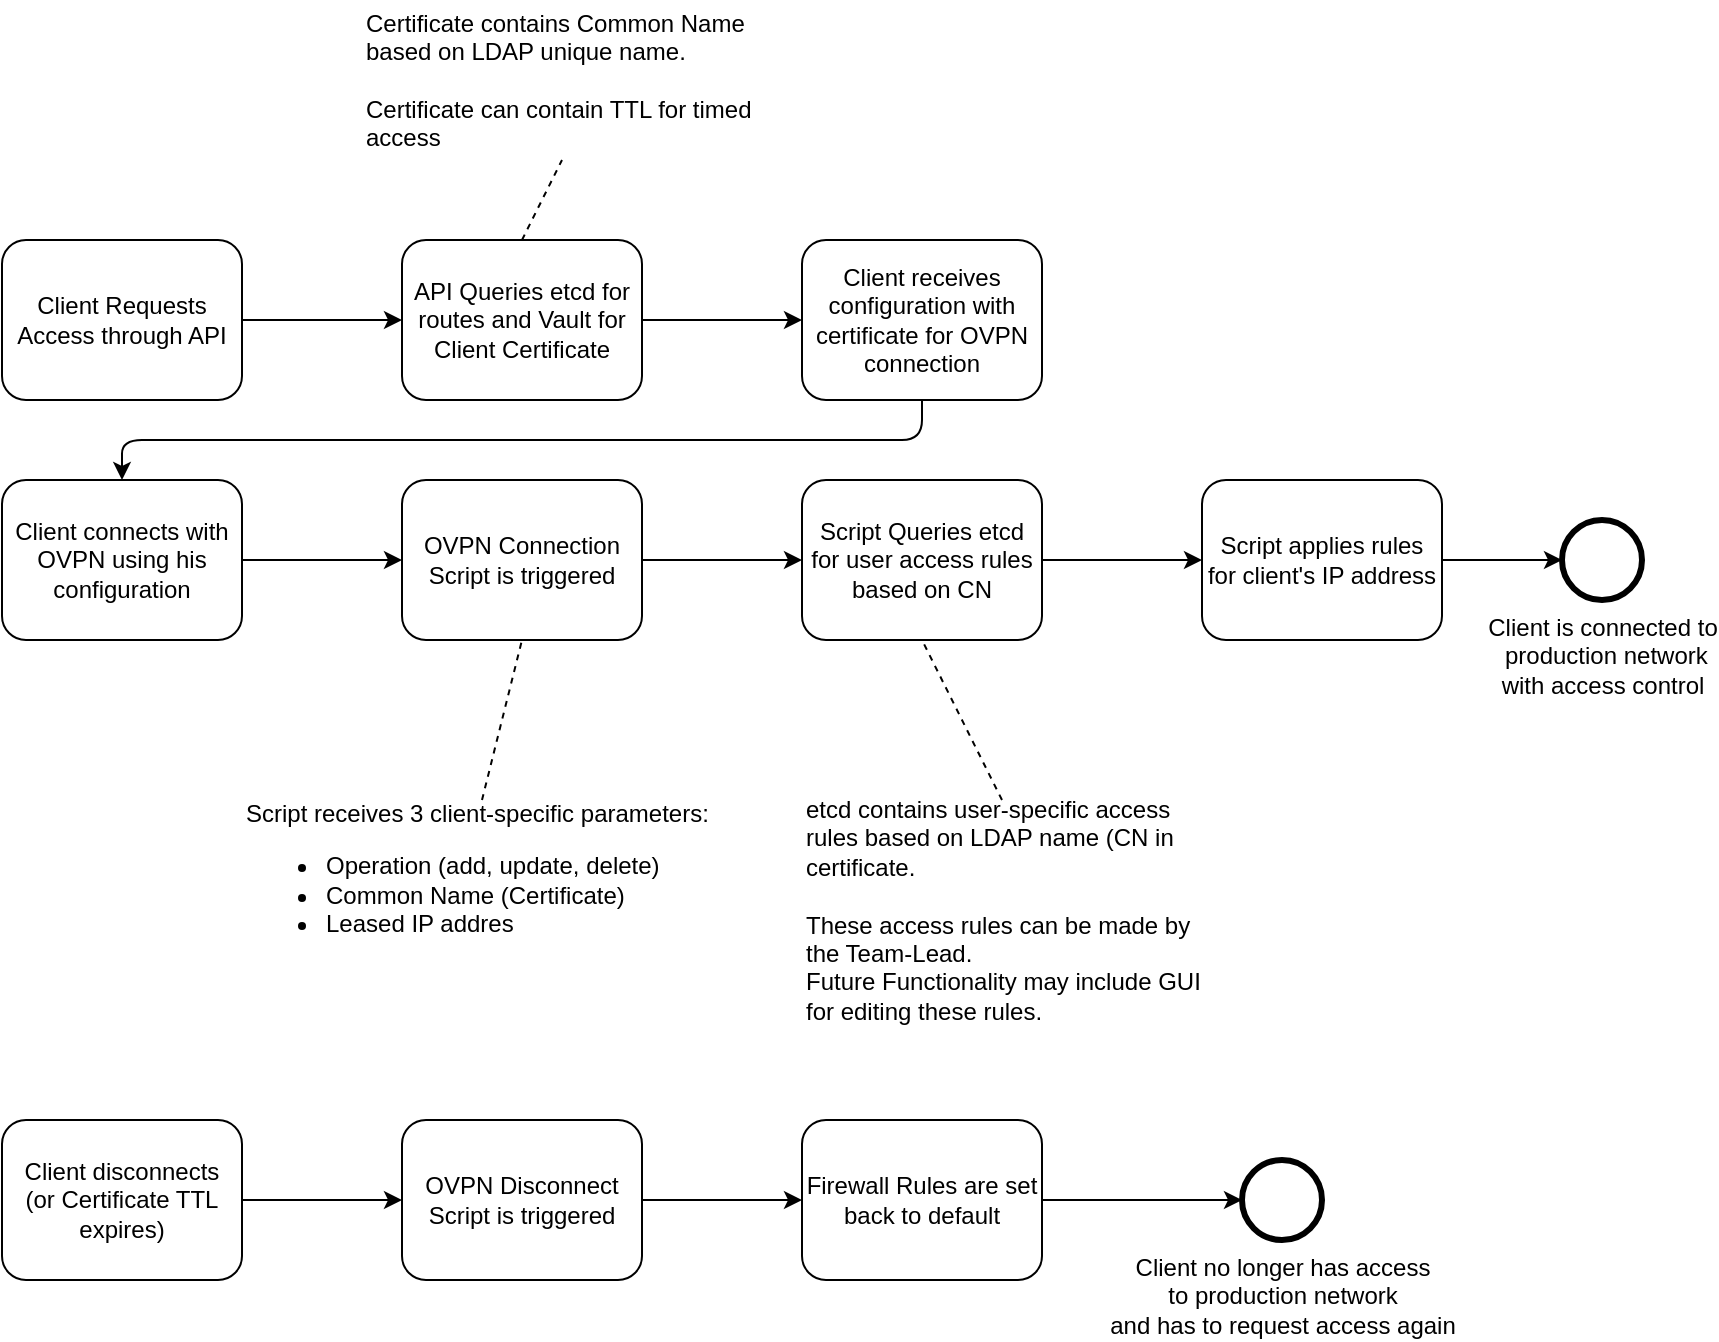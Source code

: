<mxfile version="10.9.2" type="github"><diagram id="prTZtIy7Ow2RfpjVLrEq" name="Overall"><mxGraphModel dx="1394" dy="797" grid="1" gridSize="10" guides="1" tooltips="1" connect="1" arrows="1" fold="1" page="1" pageScale="1" pageWidth="1100" pageHeight="850" math="0" shadow="0"><root><mxCell id="0"/><mxCell id="1" parent="0"/><mxCell id="HtCAxLqlu50KT-cvskXM-3" value="" style="edgeStyle=orthogonalEdgeStyle;rounded=0;orthogonalLoop=1;jettySize=auto;html=1;" parent="1" source="HtCAxLqlu50KT-cvskXM-1" target="HtCAxLqlu50KT-cvskXM-2" edge="1"><mxGeometry relative="1" as="geometry"/></mxCell><mxCell id="HtCAxLqlu50KT-cvskXM-1" value="Client Requests Access through API" style="shape=ext;rounded=1;html=1;whiteSpace=wrap;" parent="1" vertex="1"><mxGeometry x="120" y="120" width="120" height="80" as="geometry"/></mxCell><mxCell id="bXAgHNmWiX-E0vQ36qce-7" value="" style="edgeStyle=orthogonalEdgeStyle;rounded=0;orthogonalLoop=1;jettySize=auto;html=1;" parent="1" source="HtCAxLqlu50KT-cvskXM-2" target="bXAgHNmWiX-E0vQ36qce-6" edge="1"><mxGeometry relative="1" as="geometry"/></mxCell><mxCell id="HtCAxLqlu50KT-cvskXM-2" value="API Queries etcd for routes and Vault for Client Certificate" style="shape=ext;rounded=1;html=1;whiteSpace=wrap;" parent="1" vertex="1"><mxGeometry x="320" y="120" width="120" height="80" as="geometry"/></mxCell><mxCell id="bXAgHNmWiX-E0vQ36qce-6" value="Client receives configuration with certificate for OVPN connection" style="shape=ext;rounded=1;html=1;whiteSpace=wrap;" parent="1" vertex="1"><mxGeometry x="520" y="120" width="120" height="80" as="geometry"/></mxCell><mxCell id="HtCAxLqlu50KT-cvskXM-6" value="" style="edgeStyle=orthogonalEdgeStyle;rounded=0;orthogonalLoop=1;jettySize=auto;html=1;" parent="1" source="HtCAxLqlu50KT-cvskXM-4" target="HtCAxLqlu50KT-cvskXM-5" edge="1"><mxGeometry relative="1" as="geometry"/></mxCell><mxCell id="HtCAxLqlu50KT-cvskXM-4" value="Client connects with OVPN using his configuration" style="shape=ext;rounded=1;html=1;whiteSpace=wrap;" parent="1" vertex="1"><mxGeometry x="120" y="240" width="120" height="80" as="geometry"/></mxCell><mxCell id="HtCAxLqlu50KT-cvskXM-8" value="" style="edgeStyle=orthogonalEdgeStyle;rounded=0;orthogonalLoop=1;jettySize=auto;html=1;" parent="1" source="HtCAxLqlu50KT-cvskXM-5" target="HtCAxLqlu50KT-cvskXM-7" edge="1"><mxGeometry relative="1" as="geometry"/></mxCell><mxCell id="HtCAxLqlu50KT-cvskXM-5" value="OVPN Connection Script is triggered&lt;br&gt;" style="shape=ext;rounded=1;html=1;whiteSpace=wrap;" parent="1" vertex="1"><mxGeometry x="320" y="240" width="120" height="80" as="geometry"/></mxCell><mxCell id="HtCAxLqlu50KT-cvskXM-10" value="" style="edgeStyle=orthogonalEdgeStyle;rounded=0;orthogonalLoop=1;jettySize=auto;html=1;" parent="1" source="HtCAxLqlu50KT-cvskXM-7" target="HtCAxLqlu50KT-cvskXM-9" edge="1"><mxGeometry relative="1" as="geometry"/></mxCell><mxCell id="HtCAxLqlu50KT-cvskXM-7" value="Script Queries etcd for user access rules based on CN" style="shape=ext;rounded=1;html=1;whiteSpace=wrap;" parent="1" vertex="1"><mxGeometry x="520" y="240" width="120" height="80" as="geometry"/></mxCell><mxCell id="bXAgHNmWiX-E0vQ36qce-10" value="" style="edgeStyle=orthogonalEdgeStyle;rounded=0;orthogonalLoop=1;jettySize=auto;html=1;" parent="1" source="HtCAxLqlu50KT-cvskXM-9" target="bXAgHNmWiX-E0vQ36qce-9" edge="1"><mxGeometry relative="1" as="geometry"/></mxCell><mxCell id="HtCAxLqlu50KT-cvskXM-9" value="Script applies rules for client's IP address" style="shape=ext;rounded=1;html=1;whiteSpace=wrap;" parent="1" vertex="1"><mxGeometry x="720" y="240" width="120" height="80" as="geometry"/></mxCell><mxCell id="HtCAxLqlu50KT-cvskXM-12" value="Script receives 3 client-specific parameters:&lt;br&gt;&lt;ul&gt;&lt;li&gt;Operation (add, update, delete)&lt;/li&gt;&lt;li&gt;Common Name (Certificate)&lt;/li&gt;&lt;li&gt;Leased IP addres&lt;/li&gt;&lt;/ul&gt;" style="text;html=1;strokeColor=none;fillColor=none;align=left;verticalAlign=middle;whiteSpace=wrap;rounded=0;" parent="1" vertex="1"><mxGeometry x="240" y="400" width="240" height="80" as="geometry"/></mxCell><mxCell id="HtCAxLqlu50KT-cvskXM-13" value="" style="endArrow=none;dashed=1;html=1;entryX=0.5;entryY=1;entryDx=0;entryDy=0;exitX=0.5;exitY=0;exitDx=0;exitDy=0;" parent="1" source="HtCAxLqlu50KT-cvskXM-12" target="HtCAxLqlu50KT-cvskXM-5" edge="1"><mxGeometry width="50" height="50" relative="1" as="geometry"><mxPoint x="120" y="480" as="sourcePoint"/><mxPoint x="360" y="350" as="targetPoint"/></mxGeometry></mxCell><mxCell id="HtCAxLqlu50KT-cvskXM-14" value="etcd contains user-specific access rules based on LDAP name (CN in certificate.&lt;br&gt;&lt;br&gt;These access rules can be made by the Team-Lead.&lt;br&gt;Future Functionality may include GUI for editing these rules.&lt;br&gt;" style="text;html=1;strokeColor=none;fillColor=none;align=left;verticalAlign=middle;whiteSpace=wrap;rounded=0;" parent="1" vertex="1"><mxGeometry x="520" y="400" width="200" height="110" as="geometry"/></mxCell><mxCell id="HtCAxLqlu50KT-cvskXM-15" value="" style="endArrow=none;dashed=1;html=1;entryX=0.5;entryY=1;entryDx=0;entryDy=0;exitX=0.5;exitY=0;exitDx=0;exitDy=0;" parent="1" source="HtCAxLqlu50KT-cvskXM-14" target="HtCAxLqlu50KT-cvskXM-7" edge="1"><mxGeometry width="50" height="50" relative="1" as="geometry"><mxPoint x="369.667" y="410.333" as="sourcePoint"/><mxPoint x="389.667" y="330.333" as="targetPoint"/></mxGeometry></mxCell><mxCell id="HtCAxLqlu50KT-cvskXM-16" value="Certificate contains Common Name based on LDAP unique name.&lt;br&gt;&lt;br&gt;Certificate can contain TTL for timed access&lt;br&gt;" style="text;html=1;strokeColor=none;fillColor=none;align=left;verticalAlign=middle;whiteSpace=wrap;rounded=0;" parent="1" vertex="1"><mxGeometry x="300" width="200" height="80" as="geometry"/></mxCell><mxCell id="HtCAxLqlu50KT-cvskXM-19" value="" style="endArrow=none;dashed=1;html=1;entryX=0.5;entryY=1;entryDx=0;entryDy=0;exitX=0.5;exitY=0;exitDx=0;exitDy=0;" parent="1" source="HtCAxLqlu50KT-cvskXM-2" target="HtCAxLqlu50KT-cvskXM-16" edge="1"><mxGeometry width="50" height="50" relative="1" as="geometry"><mxPoint x="629.667" y="410.333" as="sourcePoint"/><mxPoint x="589.667" y="330.333" as="targetPoint"/></mxGeometry></mxCell><mxCell id="bXAgHNmWiX-E0vQ36qce-3" value="" style="edgeStyle=orthogonalEdgeStyle;rounded=0;orthogonalLoop=1;jettySize=auto;html=1;" parent="1" source="bXAgHNmWiX-E0vQ36qce-1" target="bXAgHNmWiX-E0vQ36qce-2" edge="1"><mxGeometry relative="1" as="geometry"/></mxCell><mxCell id="bXAgHNmWiX-E0vQ36qce-1" value="Client disconnects &lt;br&gt;(or Certificate TTL expires)" style="shape=ext;rounded=1;html=1;whiteSpace=wrap;" parent="1" vertex="1"><mxGeometry x="120" y="560" width="120" height="80" as="geometry"/></mxCell><mxCell id="bXAgHNmWiX-E0vQ36qce-5" value="" style="edgeStyle=orthogonalEdgeStyle;rounded=0;orthogonalLoop=1;jettySize=auto;html=1;" parent="1" source="bXAgHNmWiX-E0vQ36qce-2" target="bXAgHNmWiX-E0vQ36qce-4" edge="1"><mxGeometry relative="1" as="geometry"/></mxCell><mxCell id="bXAgHNmWiX-E0vQ36qce-2" value="OVPN Disconnect Script is triggered" style="shape=ext;rounded=1;html=1;whiteSpace=wrap;" parent="1" vertex="1"><mxGeometry x="320" y="560" width="120" height="80" as="geometry"/></mxCell><mxCell id="bXAgHNmWiX-E0vQ36qce-12" value="" style="edgeStyle=orthogonalEdgeStyle;rounded=0;orthogonalLoop=1;jettySize=auto;html=1;" parent="1" source="bXAgHNmWiX-E0vQ36qce-4" target="bXAgHNmWiX-E0vQ36qce-11" edge="1"><mxGeometry relative="1" as="geometry"/></mxCell><mxCell id="bXAgHNmWiX-E0vQ36qce-4" value="Firewall Rules are set back to default" style="shape=ext;rounded=1;html=1;whiteSpace=wrap;" parent="1" vertex="1"><mxGeometry x="520" y="560" width="120" height="80" as="geometry"/></mxCell><mxCell id="bXAgHNmWiX-E0vQ36qce-8" value="" style="endArrow=classic;html=1;exitX=0.5;exitY=1;exitDx=0;exitDy=0;entryX=0.5;entryY=0;entryDx=0;entryDy=0;" parent="1" source="bXAgHNmWiX-E0vQ36qce-6" target="HtCAxLqlu50KT-cvskXM-4" edge="1"><mxGeometry width="50" height="50" relative="1" as="geometry"><mxPoint x="120" y="710" as="sourcePoint"/><mxPoint x="170" y="660" as="targetPoint"/><Array as="points"><mxPoint x="580" y="220"/><mxPoint x="180" y="220"/></Array></mxGeometry></mxCell><mxCell id="bXAgHNmWiX-E0vQ36qce-9" value="Client is connected to&lt;br&gt;&amp;nbsp;production network &lt;br&gt;with access control" style="shape=mxgraph.bpmn.shape;html=1;verticalLabelPosition=bottom;labelBackgroundColor=#ffffff;verticalAlign=top;align=center;perimeter=ellipsePerimeter;outlineConnect=0;outline=end;symbol=general;" parent="1" vertex="1"><mxGeometry x="900" y="260" width="40" height="40" as="geometry"/></mxCell><mxCell id="bXAgHNmWiX-E0vQ36qce-11" value="Client no longer has access &lt;br&gt;to production network &lt;br&gt;and has to request access again" style="shape=mxgraph.bpmn.shape;html=1;verticalLabelPosition=bottom;labelBackgroundColor=#ffffff;verticalAlign=top;align=center;perimeter=ellipsePerimeter;outlineConnect=0;outline=end;symbol=general;" parent="1" vertex="1"><mxGeometry x="740" y="580" width="40" height="40" as="geometry"/></mxCell></root></mxGraphModel></diagram><diagram id="kcKAEoAXN5gWMO936WuQ" name="Overall new"><mxGraphModel dx="1394" dy="-31" grid="1" gridSize="10" guides="1" tooltips="1" connect="1" arrows="1" fold="1" page="1" pageScale="1" pageWidth="1169" pageHeight="827" math="0" shadow="0"><root><mxCell id="WjYQRNQB6Fjv6VH3SSWI-0"/><mxCell id="WjYQRNQB6Fjv6VH3SSWI-1" parent="WjYQRNQB6Fjv6VH3SSWI-0"/><mxCell id="41GR0oIkzihKsruD7ZeE-2" value="" style="edgeStyle=orthogonalEdgeStyle;rounded=0;orthogonalLoop=1;jettySize=auto;html=1;" parent="WjYQRNQB6Fjv6VH3SSWI-1" source="41GR0oIkzihKsruD7ZeE-0" target="41GR0oIkzihKsruD7ZeE-1" edge="1"><mxGeometry relative="1" as="geometry"/></mxCell><mxCell id="41GR0oIkzihKsruD7ZeE-0" value="Client needs production&lt;br&gt;server access&lt;br&gt;" style="shape=mxgraph.bpmn.shape;html=1;verticalLabelPosition=bottom;labelBackgroundColor=#ffffff;verticalAlign=top;align=center;perimeter=ellipsePerimeter;outlineConnect=0;outline=standard;symbol=general;" parent="WjYQRNQB6Fjv6VH3SSWI-1" vertex="1"><mxGeometry x="80" y="890" width="40" height="40" as="geometry"/></mxCell><mxCell id="41GR0oIkzihKsruD7ZeE-4" value="" style="edgeStyle=orthogonalEdgeStyle;rounded=0;orthogonalLoop=1;jettySize=auto;html=1;" parent="WjYQRNQB6Fjv6VH3SSWI-1" source="41GR0oIkzihKsruD7ZeE-1" target="41GR0oIkzihKsruD7ZeE-3" edge="1"><mxGeometry relative="1" as="geometry"/></mxCell><mxCell id="41GR0oIkzihKsruD7ZeE-1" value="Client Requests access using the &lt;b&gt;API&lt;/b&gt;" style="shape=ext;rounded=1;html=1;whiteSpace=wrap;" parent="WjYQRNQB6Fjv6VH3SSWI-1" vertex="1"><mxGeometry x="200" y="880" width="120" height="60" as="geometry"/></mxCell><mxCell id="41GR0oIkzihKsruD7ZeE-6" value="" style="edgeStyle=orthogonalEdgeStyle;rounded=0;orthogonalLoop=1;jettySize=auto;html=1;" parent="WjYQRNQB6Fjv6VH3SSWI-1" source="41GR0oIkzihKsruD7ZeE-3" edge="1"><mxGeometry relative="1" as="geometry"><mxPoint x="600" y="910" as="targetPoint"/></mxGeometry></mxCell><mxCell id="41GR0oIkzihKsruD7ZeE-3" value="CTO/Teamlead handles this request" style="shape=ext;rounded=1;html=1;whiteSpace=wrap;" parent="WjYQRNQB6Fjv6VH3SSWI-1" vertex="1"><mxGeometry x="400" y="880" width="120" height="60" as="geometry"/></mxCell><mxCell id="41GR0oIkzihKsruD7ZeE-9" value="" style="edgeStyle=orthogonalEdgeStyle;rounded=0;orthogonalLoop=1;jettySize=auto;html=1;" parent="WjYQRNQB6Fjv6VH3SSWI-1" source="41GR0oIkzihKsruD7ZeE-7" edge="1"><mxGeometry relative="1" as="geometry"><mxPoint x="720.0" y="910" as="targetPoint"/></mxGeometry></mxCell><mxCell id="41GR0oIkzihKsruD7ZeE-12" value="Yes" style="text;html=1;resizable=0;points=[];align=center;verticalAlign=middle;labelBackgroundColor=#ffffff;" parent="41GR0oIkzihKsruD7ZeE-9" vertex="1" connectable="0"><mxGeometry x="-0.279" relative="1" as="geometry"><mxPoint as="offset"/></mxGeometry></mxCell><mxCell id="41GR0oIkzihKsruD7ZeE-14" value="" style="edgeStyle=orthogonalEdgeStyle;rounded=0;orthogonalLoop=1;jettySize=auto;html=1;" parent="WjYQRNQB6Fjv6VH3SSWI-1" source="41GR0oIkzihKsruD7ZeE-7" edge="1"><mxGeometry relative="1" as="geometry"><mxPoint x="620.0" y="1010" as="targetPoint"/></mxGeometry></mxCell><mxCell id="41GR0oIkzihKsruD7ZeE-15" value="No" style="text;html=1;resizable=0;points=[];align=center;verticalAlign=middle;labelBackgroundColor=#ffffff;" parent="41GR0oIkzihKsruD7ZeE-14" vertex="1" connectable="0"><mxGeometry x="0.225" y="1" relative="1" as="geometry"><mxPoint as="offset"/></mxGeometry></mxCell><mxCell id="41GR0oIkzihKsruD7ZeE-7" value="Approved?" style="shape=mxgraph.bpmn.shape;html=1;verticalLabelPosition=bottom;labelBackgroundColor=#ffffff;verticalAlign=top;align=center;perimeter=rhombusPerimeter;background=gateway;outlineConnect=0;outline=none;symbol=exclusiveGw;" parent="WjYQRNQB6Fjv6VH3SSWI-1" vertex="1"><mxGeometry x="600" y="890" width="40" height="40" as="geometry"/></mxCell><mxCell id="41GR0oIkzihKsruD7ZeE-18" value="" style="edgeStyle=orthogonalEdgeStyle;rounded=0;orthogonalLoop=1;jettySize=auto;html=1;" parent="WjYQRNQB6Fjv6VH3SSWI-1" source="41GR0oIkzihKsruD7ZeE-11" edge="1"><mxGeometry relative="1" as="geometry"><mxPoint x="920" y="910" as="targetPoint"/></mxGeometry></mxCell><mxCell id="41GR0oIkzihKsruD7ZeE-11" value="Client configuration is generated and delivered to client." style="shape=ext;rounded=1;html=1;whiteSpace=wrap;" parent="WjYQRNQB6Fjv6VH3SSWI-1" vertex="1"><mxGeometry x="720" y="880" width="120" height="60" as="geometry"/></mxCell><mxCell id="41GR0oIkzihKsruD7ZeE-16" value="Request is dropped" style="shape=mxgraph.bpmn.shape;html=1;verticalLabelPosition=bottom;labelBackgroundColor=#ffffff;verticalAlign=top;align=center;perimeter=ellipsePerimeter;outlineConnect=0;outline=end;symbol=general;" parent="WjYQRNQB6Fjv6VH3SSWI-1" vertex="1"><mxGeometry x="600" y="1010" width="40" height="40" as="geometry"/></mxCell><mxCell id="41GR0oIkzihKsruD7ZeE-19" value="Client uses this configuration &lt;br&gt;to connect to production vpn" style="shape=mxgraph.bpmn.shape;html=1;verticalLabelPosition=bottom;labelBackgroundColor=#ffffff;verticalAlign=top;align=center;perimeter=ellipsePerimeter;outlineConnect=0;outline=end;symbol=general;" parent="WjYQRNQB6Fjv6VH3SSWI-1" vertex="1"><mxGeometry x="920" y="890" width="40" height="40" as="geometry"/></mxCell></root></mxGraphModel></diagram><diagram id="EFYTax9RZ6SlQWNoPFPS" name="API Functionality"><mxGraphModel dx="1394" dy="796" grid="1" gridSize="10" guides="1" tooltips="1" connect="1" arrows="1" fold="1" page="1" pageScale="1" pageWidth="1169" pageHeight="827" math="0" shadow="0"><root><mxCell id="FoE6w4Eq_kv2VsRhHxlt-0"/><mxCell id="FoE6w4Eq_kv2VsRhHxlt-1" parent="FoE6w4Eq_kv2VsRhHxlt-0"/><mxCell id="FoE6w4Eq_kv2VsRhHxlt-2" value="API" style="ellipse;whiteSpace=wrap;html=1;aspect=fixed;" parent="FoE6w4Eq_kv2VsRhHxlt-1" vertex="1"><mxGeometry x="355" y="234" width="50" height="50" as="geometry"/></mxCell><mxCell id="FoE6w4Eq_kv2VsRhHxlt-4" value="" style="endArrow=classic;html=1;" parent="FoE6w4Eq_kv2VsRhHxlt-1" edge="1"><mxGeometry width="50" height="50" relative="1" as="geometry"><mxPoint x="160" y="249" as="sourcePoint"/><mxPoint x="350" y="249" as="targetPoint"/><Array as="points"/></mxGeometry></mxCell><mxCell id="FoE6w4Eq_kv2VsRhHxlt-8" value="&lt;b&gt;&lt;font color=&quot;#ff0000&quot;&gt;(1)&lt;/font&gt;&lt;/b&gt; Request Config" style="text;html=1;resizable=0;points=[];align=center;verticalAlign=middle;labelBackgroundColor=#ffffff;" parent="FoE6w4Eq_kv2VsRhHxlt-4" vertex="1" connectable="0"><mxGeometry x="-0.108" y="2" relative="1" as="geometry"><mxPoint x="5.5" y="-8" as="offset"/></mxGeometry></mxCell><mxCell id="FoE6w4Eq_kv2VsRhHxlt-5" value="" style="endArrow=classic;html=1;" parent="FoE6w4Eq_kv2VsRhHxlt-1" edge="1"><mxGeometry width="50" height="50" relative="1" as="geometry"><mxPoint x="350" y="269" as="sourcePoint"/><mxPoint x="160" y="269" as="targetPoint"/></mxGeometry></mxCell><mxCell id="FoE6w4Eq_kv2VsRhHxlt-22" value="&lt;b&gt;&lt;font color=&quot;#ff0000&quot;&gt;(7)&lt;/font&gt;&lt;/b&gt; Deliver Client Config" style="text;html=1;resizable=0;points=[];align=center;verticalAlign=middle;labelBackgroundColor=#ffffff;" parent="FoE6w4Eq_kv2VsRhHxlt-5" vertex="1" connectable="0"><mxGeometry x="0.096" relative="1" as="geometry"><mxPoint x="4" y="10" as="offset"/></mxGeometry></mxCell><mxCell id="FoE6w4Eq_kv2VsRhHxlt-10" value="Vault" style="rhombus;whiteSpace=wrap;html=1;" parent="FoE6w4Eq_kv2VsRhHxlt-1" vertex="1"><mxGeometry x="360" y="39" width="40" height="40" as="geometry"/></mxCell><mxCell id="FoE6w4Eq_kv2VsRhHxlt-11" value="" style="endArrow=classic;html=1;" parent="FoE6w4Eq_kv2VsRhHxlt-1" edge="1"><mxGeometry width="50" height="50" relative="1" as="geometry"><mxPoint x="390" y="79" as="sourcePoint"/><mxPoint x="390" y="229" as="targetPoint"/></mxGeometry></mxCell><mxCell id="FoE6w4Eq_kv2VsRhHxlt-14" value="&lt;b&gt;&lt;font color=&quot;#ff0008&quot;&gt;(3)&lt;/font&gt;&lt;/b&gt; Certificate" style="text;html=1;resizable=0;points=[];align=center;verticalAlign=middle;labelBackgroundColor=#ffffff;rotation=90;" parent="FoE6w4Eq_kv2VsRhHxlt-11" vertex="1" connectable="0"><mxGeometry x="0.099" relative="1" as="geometry"><mxPoint x="10" y="-2.5" as="offset"/></mxGeometry></mxCell><mxCell id="FoE6w4Eq_kv2VsRhHxlt-12" value="" style="endArrow=classic;html=1;" parent="FoE6w4Eq_kv2VsRhHxlt-1" edge="1"><mxGeometry width="50" height="50" relative="1" as="geometry"><mxPoint x="370" y="229" as="sourcePoint"/><mxPoint x="370" y="79" as="targetPoint"/></mxGeometry></mxCell><mxCell id="FoE6w4Eq_kv2VsRhHxlt-13" value="&lt;b&gt;&lt;font color=&quot;#ff0000&quot;&gt;(2)&lt;/font&gt;&lt;/b&gt; Request Certificate&lt;br&gt;CN = xxx&lt;br&gt;" style="text;html=1;resizable=0;points=[];align=center;verticalAlign=middle;labelBackgroundColor=#ffffff;rotation=-90;" parent="FoE6w4Eq_kv2VsRhHxlt-12" vertex="1" connectable="0"><mxGeometry x="-0.074" relative="1" as="geometry"><mxPoint x="-20" y="-0.5" as="offset"/></mxGeometry></mxCell><mxCell id="FoE6w4Eq_kv2VsRhHxlt-16" value="etcd" style="rhombus;whiteSpace=wrap;html=1;" parent="FoE6w4Eq_kv2VsRhHxlt-1" vertex="1"><mxGeometry x="360" y="439" width="40" height="40" as="geometry"/></mxCell><mxCell id="FoE6w4Eq_kv2VsRhHxlt-17" value="" style="endArrow=classic;html=1;" parent="FoE6w4Eq_kv2VsRhHxlt-1" edge="1"><mxGeometry width="50" height="50" relative="1" as="geometry"><mxPoint x="370" y="439" as="sourcePoint"/><mxPoint x="370" y="289" as="targetPoint"/></mxGeometry></mxCell><mxCell id="FoE6w4Eq_kv2VsRhHxlt-20" value="&lt;b&gt;&lt;font color=&quot;#ff0000&quot;&gt;(5)&lt;/font&gt;&lt;/b&gt; Routes" style="text;html=1;resizable=0;points=[];align=center;verticalAlign=middle;labelBackgroundColor=#ffffff;rotation=-90;" parent="FoE6w4Eq_kv2VsRhHxlt-17" vertex="1" connectable="0"><mxGeometry x="0.358" y="-1" relative="1" as="geometry"><mxPoint x="-11" y="22" as="offset"/></mxGeometry></mxCell><mxCell id="FoE6w4Eq_kv2VsRhHxlt-18" value="" style="endArrow=classic;html=1;" parent="FoE6w4Eq_kv2VsRhHxlt-1" edge="1"><mxGeometry width="50" height="50" relative="1" as="geometry"><mxPoint x="390" y="289" as="sourcePoint"/><mxPoint x="390" y="439" as="targetPoint"/></mxGeometry></mxCell><mxCell id="FoE6w4Eq_kv2VsRhHxlt-19" value="&lt;font color=&quot;#ff0000&quot;&gt;&lt;b&gt;(4)&lt;/b&gt;&lt;/font&gt; Request Routes&lt;br&gt;CN = xxx&lt;br&gt;" style="text;html=1;resizable=0;points=[];align=center;verticalAlign=middle;labelBackgroundColor=#ffffff;rotation=90;" parent="FoE6w4Eq_kv2VsRhHxlt-18" vertex="1" connectable="0"><mxGeometry x="-0.117" y="-1" relative="1" as="geometry"><mxPoint x="21" y="4" as="offset"/></mxGeometry></mxCell><mxCell id="FoE6w4Eq_kv2VsRhHxlt-23" value="" style="curved=1;endArrow=classic;html=1;exitX=1;exitY=1;exitDx=0;exitDy=0;entryX=1;entryY=0;entryDx=0;entryDy=0;" parent="FoE6w4Eq_kv2VsRhHxlt-1" source="FoE6w4Eq_kv2VsRhHxlt-2" target="FoE6w4Eq_kv2VsRhHxlt-2" edge="1"><mxGeometry width="50" height="50" relative="1" as="geometry"><mxPoint x="460" y="292" as="sourcePoint"/><mxPoint x="510" y="242" as="targetPoint"/><Array as="points"><mxPoint x="440" y="279"/><mxPoint x="440" y="239"/></Array></mxGeometry></mxCell><mxCell id="FoE6w4Eq_kv2VsRhHxlt-25" value="&lt;b&gt;&lt;font color=&quot;#ff0000&quot;&gt;(6)&lt;/font&gt;&lt;/b&gt; Generate Client Config" style="text;html=1;resizable=0;points=[];align=center;verticalAlign=middle;labelBackgroundColor=#ffffff;" parent="FoE6w4Eq_kv2VsRhHxlt-23" vertex="1" connectable="0"><mxGeometry x="0.096" y="2" relative="1" as="geometry"><mxPoint x="82" y="6.5" as="offset"/></mxGeometry></mxCell><mxCell id="FoE6w4Eq_kv2VsRhHxlt-26" value="CLI/GUI" style="ellipse;whiteSpace=wrap;html=1;aspect=fixed;" parent="FoE6w4Eq_kv2VsRhHxlt-1" vertex="1"><mxGeometry x="110" y="234" width="50" height="50" as="geometry"/></mxCell></root></mxGraphModel></diagram><diagram id="g6F_XNdkT2maQIw00krO" name="production-vpn-iptables-manager"><mxGraphModel dx="225" dy="797" grid="1" gridSize="10" guides="1" tooltips="1" connect="1" arrows="1" fold="1" page="1" pageScale="1" pageWidth="1169" pageHeight="827" math="0" shadow="0"><root><mxCell id="PtG9fLNcKU-XjPF6tuYr-0"/><mxCell id="PtG9fLNcKU-XjPF6tuYr-1" parent="PtG9fLNcKU-XjPF6tuYr-0"/><mxCell id="ZLWqBmVLt4eBG17SPzhS-0" value="" style="edgeStyle=orthogonalEdgeStyle;rounded=0;orthogonalLoop=1;jettySize=auto;html=1;" parent="PtG9fLNcKU-XjPF6tuYr-1" source="ZLWqBmVLt4eBG17SPzhS-1" edge="1"><mxGeometry relative="1" as="geometry"><mxPoint x="1360" y="300" as="targetPoint"/></mxGeometry></mxCell><mxCell id="ZLWqBmVLt4eBG17SPzhS-1" value="Connection changed" style="shape=mxgraph.bpmn.shape;html=1;verticalLabelPosition=bottom;labelBackgroundColor=#ffffff;verticalAlign=top;align=center;perimeter=ellipsePerimeter;outlineConnect=0;outline=standard;symbol=general;" parent="PtG9fLNcKU-XjPF6tuYr-1" vertex="1"><mxGeometry x="1240" y="280" width="40" height="40" as="geometry"/></mxCell><mxCell id="ZLWqBmVLt4eBG17SPzhS-2" value="" style="edgeStyle=orthogonalEdgeStyle;rounded=0;orthogonalLoop=1;jettySize=auto;html=1;" parent="PtG9fLNcKU-XjPF6tuYr-1" source="ZLWqBmVLt4eBG17SPzhS-3" target="ZLWqBmVLt4eBG17SPzhS-5" edge="1"><mxGeometry relative="1" as="geometry"/></mxCell><mxCell id="ZLWqBmVLt4eBG17SPzhS-3" value="Initialize etcd config" style="shape=ext;rounded=1;html=1;whiteSpace=wrap;" parent="PtG9fLNcKU-XjPF6tuYr-1" vertex="1"><mxGeometry x="1360" y="270" width="120" height="60" as="geometry"/></mxCell><mxCell id="ZLWqBmVLt4eBG17SPzhS-4" value="" style="edgeStyle=orthogonalEdgeStyle;rounded=0;orthogonalLoop=1;jettySize=auto;html=1;" parent="PtG9fLNcKU-XjPF6tuYr-1" source="ZLWqBmVLt4eBG17SPzhS-5" edge="1"><mxGeometry relative="1" as="geometry"><mxPoint x="1760" y="300" as="targetPoint"/></mxGeometry></mxCell><mxCell id="ZLWqBmVLt4eBG17SPzhS-5" value="Initialize iptables manager" style="shape=ext;rounded=1;html=1;whiteSpace=wrap;" parent="PtG9fLNcKU-XjPF6tuYr-1" vertex="1"><mxGeometry x="1560" y="270" width="120" height="60" as="geometry"/></mxCell><mxCell id="ZLWqBmVLt4eBG17SPzhS-6" value="" style="edgeStyle=orthogonalEdgeStyle;rounded=0;orthogonalLoop=1;jettySize=auto;html=1;entryX=0;entryY=0.5;entryDx=0;entryDy=0;" parent="PtG9fLNcKU-XjPF6tuYr-1" source="ZLWqBmVLt4eBG17SPzhS-12" target="ZLWqBmVLt4eBG17SPzhS-13" edge="1"><mxGeometry relative="1" as="geometry"><mxPoint x="1780" y="200" as="targetPoint"/><Array as="points"><mxPoint x="1780" y="180"/></Array></mxGeometry></mxCell><mxCell id="ZLWqBmVLt4eBG17SPzhS-7" value="other" style="text;html=1;resizable=0;points=[];align=center;verticalAlign=middle;labelBackgroundColor=#ffffff;" parent="ZLWqBmVLt4eBG17SPzhS-6" vertex="1" connectable="0"><mxGeometry x="-0.279" relative="1" as="geometry"><mxPoint as="offset"/></mxGeometry></mxCell><mxCell id="ZLWqBmVLt4eBG17SPzhS-8" value="" style="edgeStyle=orthogonalEdgeStyle;rounded=0;orthogonalLoop=1;jettySize=auto;html=1;" parent="PtG9fLNcKU-XjPF6tuYr-1" source="ZLWqBmVLt4eBG17SPzhS-12" edge="1"><mxGeometry relative="1" as="geometry"><mxPoint x="1880" y="300" as="targetPoint"/></mxGeometry></mxCell><mxCell id="ZLWqBmVLt4eBG17SPzhS-9" value="add" style="text;html=1;resizable=0;points=[];align=center;verticalAlign=middle;labelBackgroundColor=#ffffff;" parent="ZLWqBmVLt4eBG17SPzhS-8" vertex="1" connectable="0"><mxGeometry x="-0.258" relative="1" as="geometry"><mxPoint as="offset"/></mxGeometry></mxCell><mxCell id="ZLWqBmVLt4eBG17SPzhS-10" value="" style="edgeStyle=orthogonalEdgeStyle;rounded=0;orthogonalLoop=1;jettySize=auto;html=1;entryX=0;entryY=0.5;entryDx=0;entryDy=0;" parent="PtG9fLNcKU-XjPF6tuYr-1" source="ZLWqBmVLt4eBG17SPzhS-12" target="ZLWqBmVLt4eBG17SPzhS-47" edge="1"><mxGeometry relative="1" as="geometry"><mxPoint x="1879.69" y="430.31" as="targetPoint"/><Array as="points"><mxPoint x="1780" y="420"/></Array></mxGeometry></mxCell><mxCell id="ZLWqBmVLt4eBG17SPzhS-11" value="delete" style="text;html=1;resizable=0;points=[];align=center;verticalAlign=middle;labelBackgroundColor=#ffffff;" parent="ZLWqBmVLt4eBG17SPzhS-10" vertex="1" connectable="0"><mxGeometry x="0.279" relative="1" as="geometry"><mxPoint x="-23.5" y="-17" as="offset"/></mxGeometry></mxCell><mxCell id="ZLWqBmVLt4eBG17SPzhS-12" value="which action?" style="shape=mxgraph.bpmn.shape;html=1;verticalLabelPosition=bottom;labelBackgroundColor=#ffffff;verticalAlign=top;align=center;perimeter=rhombusPerimeter;background=gateway;outlineConnect=0;outline=none;symbol=exclusiveGw;" parent="PtG9fLNcKU-XjPF6tuYr-1" vertex="1"><mxGeometry x="1760" y="280" width="40" height="40" as="geometry"/></mxCell><mxCell id="ZLWqBmVLt4eBG17SPzhS-13" value="Exit Application" style="shape=mxgraph.bpmn.shape;html=1;verticalLabelPosition=bottom;labelBackgroundColor=#ffffff;verticalAlign=top;align=center;perimeter=ellipsePerimeter;outlineConnect=0;outline=end;symbol=general;" parent="PtG9fLNcKU-XjPF6tuYr-1" vertex="1"><mxGeometry x="1920" y="160" width="40" height="40" as="geometry"/></mxCell><mxCell id="ZLWqBmVLt4eBG17SPzhS-14" value="" style="edgeStyle=orthogonalEdgeStyle;rounded=0;orthogonalLoop=1;jettySize=auto;html=1;" parent="PtG9fLNcKU-XjPF6tuYr-1" source="ZLWqBmVLt4eBG17SPzhS-15" target="ZLWqBmVLt4eBG17SPzhS-17" edge="1"><mxGeometry relative="1" as="geometry"/></mxCell><mxCell id="ZLWqBmVLt4eBG17SPzhS-15" value="Create etcd connection" style="shape=ext;rounded=1;html=1;whiteSpace=wrap;" parent="PtG9fLNcKU-XjPF6tuYr-1" vertex="1"><mxGeometry x="1880" y="270" width="120" height="60" as="geometry"/></mxCell><mxCell id="ZLWqBmVLt4eBG17SPzhS-16" value="" style="edgeStyle=orthogonalEdgeStyle;rounded=0;orthogonalLoop=1;jettySize=auto;html=1;" parent="PtG9fLNcKU-XjPF6tuYr-1" source="ZLWqBmVLt4eBG17SPzhS-17" edge="1"><mxGeometry relative="1" as="geometry"><mxPoint x="2280" y="300" as="targetPoint"/></mxGeometry></mxCell><mxCell id="ZLWqBmVLt4eBG17SPzhS-17" value="Retrieve client JSON" style="shape=ext;rounded=1;html=1;whiteSpace=wrap;" parent="PtG9fLNcKU-XjPF6tuYr-1" vertex="1"><mxGeometry x="2080" y="270" width="120" height="60" as="geometry"/></mxCell><mxCell id="ZLWqBmVLt4eBG17SPzhS-18" value="" style="edgeStyle=orthogonalEdgeStyle;rounded=0;orthogonalLoop=1;jettySize=auto;html=1;entryX=0;entryY=0.5;entryDx=0;entryDy=0;" parent="PtG9fLNcKU-XjPF6tuYr-1" source="ZLWqBmVLt4eBG17SPzhS-21" target="ZLWqBmVLt4eBG17SPzhS-22" edge="1"><mxGeometry relative="1" as="geometry"><mxPoint x="2300" y="200" as="targetPoint"/><Array as="points"><mxPoint x="2300" y="180"/></Array></mxGeometry></mxCell><mxCell id="ZLWqBmVLt4eBG17SPzhS-19" value="No" style="text;html=1;resizable=0;points=[];align=center;verticalAlign=middle;labelBackgroundColor=#ffffff;" parent="ZLWqBmVLt4eBG17SPzhS-18" vertex="1" connectable="0"><mxGeometry x="-0.367" y="-2" relative="1" as="geometry"><mxPoint as="offset"/></mxGeometry></mxCell><mxCell id="ZLWqBmVLt4eBG17SPzhS-20" value="" style="edgeStyle=orthogonalEdgeStyle;rounded=0;orthogonalLoop=1;jettySize=auto;html=1;" parent="PtG9fLNcKU-XjPF6tuYr-1" source="ZLWqBmVLt4eBG17SPzhS-21" target="ZLWqBmVLt4eBG17SPzhS-24" edge="1"><mxGeometry relative="1" as="geometry"/></mxCell><mxCell id="ZLWqBmVLt4eBG17SPzhS-21" value="Client exists?" style="shape=mxgraph.bpmn.shape;html=1;verticalLabelPosition=bottom;labelBackgroundColor=#ffffff;verticalAlign=top;align=center;perimeter=rhombusPerimeter;background=gateway;outlineConnect=0;outline=none;symbol=exclusiveGw;" parent="PtG9fLNcKU-XjPF6tuYr-1" vertex="1"><mxGeometry x="2280" y="280" width="40" height="40" as="geometry"/></mxCell><mxCell id="ZLWqBmVLt4eBG17SPzhS-22" value="Exit Application" style="shape=mxgraph.bpmn.shape;html=1;verticalLabelPosition=bottom;labelBackgroundColor=#ffffff;verticalAlign=top;align=center;perimeter=ellipsePerimeter;outlineConnect=0;outline=end;symbol=general;" parent="PtG9fLNcKU-XjPF6tuYr-1" vertex="1"><mxGeometry x="2400" y="160" width="40" height="40" as="geometry"/></mxCell><mxCell id="ZLWqBmVLt4eBG17SPzhS-23" value="" style="edgeStyle=orthogonalEdgeStyle;rounded=0;orthogonalLoop=1;jettySize=auto;html=1;" parent="PtG9fLNcKU-XjPF6tuYr-1" source="ZLWqBmVLt4eBG17SPzhS-24" target="ZLWqBmVLt4eBG17SPzhS-28" edge="1"><mxGeometry relative="1" as="geometry"/></mxCell><mxCell id="ZLWqBmVLt4eBG17SPzhS-24" value="Retrieve Access Control List" style="shape=ext;rounded=1;html=1;whiteSpace=wrap;" parent="PtG9fLNcKU-XjPF6tuYr-1" vertex="1"><mxGeometry x="2400" y="270" width="120" height="60" as="geometry"/></mxCell><mxCell id="ZLWqBmVLt4eBG17SPzhS-25" value="" style="edgeStyle=orthogonalEdgeStyle;rounded=0;orthogonalLoop=1;jettySize=auto;html=1;entryX=0;entryY=0.5;entryDx=0;entryDy=0;" parent="PtG9fLNcKU-XjPF6tuYr-1" source="ZLWqBmVLt4eBG17SPzhS-28" target="ZLWqBmVLt4eBG17SPzhS-29" edge="1"><mxGeometry relative="1" as="geometry"><mxPoint x="2620" y="200" as="targetPoint"/><Array as="points"><mxPoint x="2620" y="180"/></Array></mxGeometry></mxCell><mxCell id="ZLWqBmVLt4eBG17SPzhS-26" value="No" style="text;html=1;resizable=0;points=[];align=center;verticalAlign=middle;labelBackgroundColor=#ffffff;" parent="ZLWqBmVLt4eBG17SPzhS-25" vertex="1" connectable="0"><mxGeometry x="-0.367" relative="1" as="geometry"><mxPoint as="offset"/></mxGeometry></mxCell><mxCell id="ZLWqBmVLt4eBG17SPzhS-27" value="" style="edgeStyle=orthogonalEdgeStyle;rounded=0;orthogonalLoop=1;jettySize=auto;html=1;" parent="PtG9fLNcKU-XjPF6tuYr-1" source="ZLWqBmVLt4eBG17SPzhS-28" edge="1"><mxGeometry relative="1" as="geometry"><mxPoint x="2720" y="300" as="targetPoint"/></mxGeometry></mxCell><mxCell id="ZLWqBmVLt4eBG17SPzhS-28" value="Retrieved?" style="shape=mxgraph.bpmn.shape;html=1;verticalLabelPosition=bottom;labelBackgroundColor=#ffffff;verticalAlign=top;align=center;perimeter=rhombusPerimeter;background=gateway;outlineConnect=0;outline=none;symbol=exclusiveGw;" parent="PtG9fLNcKU-XjPF6tuYr-1" vertex="1"><mxGeometry x="2600" y="280" width="40" height="40" as="geometry"/></mxCell><mxCell id="ZLWqBmVLt4eBG17SPzhS-29" value="Exit Application" style="shape=mxgraph.bpmn.shape;html=1;verticalLabelPosition=bottom;labelBackgroundColor=#ffffff;verticalAlign=top;align=center;perimeter=ellipsePerimeter;outlineConnect=0;outline=end;symbol=general;" parent="PtG9fLNcKU-XjPF6tuYr-1" vertex="1"><mxGeometry x="2720" y="160" width="40" height="40" as="geometry"/></mxCell><mxCell id="ZLWqBmVLt4eBG17SPzhS-30" value="" style="edgeStyle=orthogonalEdgeStyle;rounded=0;orthogonalLoop=1;jettySize=auto;html=1;" parent="PtG9fLNcKU-XjPF6tuYr-1" source="ZLWqBmVLt4eBG17SPzhS-31" edge="1"><mxGeometry relative="1" as="geometry"><mxPoint x="2920" y="300" as="targetPoint"/></mxGeometry></mxCell><mxCell id="ZLWqBmVLt4eBG17SPzhS-31" value="Retrieve client routes" style="shape=ext;rounded=1;html=1;whiteSpace=wrap;" parent="PtG9fLNcKU-XjPF6tuYr-1" vertex="1"><mxGeometry x="2720" y="270" width="120" height="60" as="geometry"/></mxCell><mxCell id="ZLWqBmVLt4eBG17SPzhS-32" value="" style="edgeStyle=orthogonalEdgeStyle;rounded=0;orthogonalLoop=1;jettySize=auto;html=1;" parent="PtG9fLNcKU-XjPF6tuYr-1" source="ZLWqBmVLt4eBG17SPzhS-35" edge="1"><mxGeometry relative="1" as="geometry"><mxPoint x="3140" y="400" as="targetPoint"/></mxGeometry></mxCell><mxCell id="ZLWqBmVLt4eBG17SPzhS-33" value="Yes" style="text;html=1;resizable=0;points=[];align=center;verticalAlign=middle;labelBackgroundColor=#ffffff;" parent="ZLWqBmVLt4eBG17SPzhS-32" vertex="1" connectable="0"><mxGeometry x="0.196" y="-1" relative="1" as="geometry"><mxPoint as="offset"/></mxGeometry></mxCell><mxCell id="ZLWqBmVLt4eBG17SPzhS-34" value="" style="edgeStyle=orthogonalEdgeStyle;rounded=0;orthogonalLoop=1;jettySize=auto;html=1;" parent="PtG9fLNcKU-XjPF6tuYr-1" source="ZLWqBmVLt4eBG17SPzhS-35" edge="1"><mxGeometry relative="1" as="geometry"><mxPoint x="3240" y="300" as="targetPoint"/></mxGeometry></mxCell><mxCell id="ZLWqBmVLt4eBG17SPzhS-35" value="Chain exists?" style="shape=mxgraph.bpmn.shape;html=1;verticalLabelPosition=bottom;labelBackgroundColor=#ffffff;verticalAlign=top;align=center;perimeter=rhombusPerimeter;background=gateway;outlineConnect=0;outline=none;symbol=exclusiveGw;" parent="PtG9fLNcKU-XjPF6tuYr-1" vertex="1"><mxGeometry x="3120" y="280" width="40" height="40" as="geometry"/></mxCell><mxCell id="ZLWqBmVLt4eBG17SPzhS-36" value="" style="edgeStyle=orthogonalEdgeStyle;rounded=0;orthogonalLoop=1;jettySize=auto;html=1;" parent="PtG9fLNcKU-XjPF6tuYr-1" source="ZLWqBmVLt4eBG17SPzhS-37" target="ZLWqBmVLt4eBG17SPzhS-35" edge="1"><mxGeometry relative="1" as="geometry"/></mxCell><mxCell id="ZLWqBmVLt4eBG17SPzhS-37" value="Create Chain" style="shape=ext;rounded=1;html=1;whiteSpace=wrap;" parent="PtG9fLNcKU-XjPF6tuYr-1" vertex="1"><mxGeometry x="2920" y="270" width="120" height="60" as="geometry"/></mxCell><mxCell id="ZLWqBmVLt4eBG17SPzhS-38" value="" style="edgeStyle=orthogonalEdgeStyle;rounded=0;orthogonalLoop=1;jettySize=auto;html=1;entryX=0.5;entryY=1;entryDx=0;entryDy=0;" parent="PtG9fLNcKU-XjPF6tuYr-1" source="ZLWqBmVLt4eBG17SPzhS-39" target="ZLWqBmVLt4eBG17SPzhS-37" edge="1"><mxGeometry relative="1" as="geometry"><mxPoint x="3000" y="430" as="targetPoint"/></mxGeometry></mxCell><mxCell id="ZLWqBmVLt4eBG17SPzhS-39" value="Flush &amp;amp; Delete chain" style="shape=ext;rounded=1;html=1;whiteSpace=wrap;" parent="PtG9fLNcKU-XjPF6tuYr-1" vertex="1"><mxGeometry x="3080" y="400" width="120" height="60" as="geometry"/></mxCell><mxCell id="ZLWqBmVLt4eBG17SPzhS-40" value="" style="edgeStyle=orthogonalEdgeStyle;rounded=0;orthogonalLoop=1;jettySize=auto;html=1;" parent="PtG9fLNcKU-XjPF6tuYr-1" source="ZLWqBmVLt4eBG17SPzhS-41" edge="1"><mxGeometry relative="1" as="geometry"><mxPoint x="3440" y="300" as="targetPoint"/></mxGeometry></mxCell><mxCell id="ZLWqBmVLt4eBG17SPzhS-41" value="Add routes to firewall" style="shape=ext;rounded=1;html=1;whiteSpace=wrap;" parent="PtG9fLNcKU-XjPF6tuYr-1" vertex="1"><mxGeometry x="3240" y="270" width="120" height="60" as="geometry"/></mxCell><mxCell id="ZLWqBmVLt4eBG17SPzhS-42" value="Access Control&lt;br&gt;active&lt;br&gt;" style="shape=mxgraph.bpmn.shape;html=1;verticalLabelPosition=bottom;labelBackgroundColor=#ffffff;verticalAlign=top;align=center;perimeter=ellipsePerimeter;outlineConnect=0;outline=end;symbol=general;" parent="PtG9fLNcKU-XjPF6tuYr-1" vertex="1"><mxGeometry x="3440" y="280" width="40" height="40" as="geometry"/></mxCell><mxCell id="ZLWqBmVLt4eBG17SPzhS-43" value="" style="edgeStyle=orthogonalEdgeStyle;rounded=0;orthogonalLoop=1;jettySize=auto;html=1;entryX=0;entryY=0.5;entryDx=0;entryDy=0;" parent="PtG9fLNcKU-XjPF6tuYr-1" source="ZLWqBmVLt4eBG17SPzhS-47" target="ZLWqBmVLt4eBG17SPzhS-49" edge="1"><mxGeometry relative="1" as="geometry"><mxPoint x="2040" y="420" as="targetPoint"/></mxGeometry></mxCell><mxCell id="ZLWqBmVLt4eBG17SPzhS-44" value="Yes" style="text;html=1;resizable=0;points=[];align=center;verticalAlign=middle;labelBackgroundColor=#ffffff;" parent="ZLWqBmVLt4eBG17SPzhS-43" vertex="1" connectable="0"><mxGeometry x="0.009" y="19" relative="1" as="geometry"><mxPoint x="-20" y="18" as="offset"/></mxGeometry></mxCell><mxCell id="ZLWqBmVLt4eBG17SPzhS-45" value="" style="edgeStyle=orthogonalEdgeStyle;rounded=0;orthogonalLoop=1;jettySize=auto;html=1;entryX=0;entryY=0.5;entryDx=0;entryDy=0;" parent="PtG9fLNcKU-XjPF6tuYr-1" source="ZLWqBmVLt4eBG17SPzhS-47" target="ZLWqBmVLt4eBG17SPzhS-50" edge="1"><mxGeometry relative="1" as="geometry"><mxPoint x="1940" y="520" as="targetPoint"/><Array as="points"><mxPoint x="1940" y="540"/></Array></mxGeometry></mxCell><mxCell id="ZLWqBmVLt4eBG17SPzhS-46" value="No" style="text;html=1;resizable=0;points=[];align=center;verticalAlign=middle;labelBackgroundColor=#ffffff;" parent="ZLWqBmVLt4eBG17SPzhS-45" vertex="1" connectable="0"><mxGeometry x="-0.55" y="-1" relative="1" as="geometry"><mxPoint as="offset"/></mxGeometry></mxCell><mxCell id="ZLWqBmVLt4eBG17SPzhS-47" value="Chain exists?" style="shape=mxgraph.bpmn.shape;html=1;verticalLabelPosition=bottom;labelBackgroundColor=#ffffff;verticalAlign=top;align=center;perimeter=rhombusPerimeter;background=gateway;outlineConnect=0;outline=none;symbol=exclusiveGw;" parent="PtG9fLNcKU-XjPF6tuYr-1" vertex="1"><mxGeometry x="1920" y="400" width="40" height="40" as="geometry"/></mxCell><mxCell id="ZLWqBmVLt4eBG17SPzhS-48" value="" style="edgeStyle=orthogonalEdgeStyle;rounded=0;orthogonalLoop=1;jettySize=auto;html=1;" parent="PtG9fLNcKU-XjPF6tuYr-1" source="ZLWqBmVLt4eBG17SPzhS-49" edge="1"><mxGeometry relative="1" as="geometry"><mxPoint x="2280" y="420" as="targetPoint"/></mxGeometry></mxCell><mxCell id="ZLWqBmVLt4eBG17SPzhS-49" value="Flush &amp;amp; Delete chain" style="shape=ext;rounded=1;html=1;whiteSpace=wrap;" parent="PtG9fLNcKU-XjPF6tuYr-1" vertex="1"><mxGeometry x="2080" y="390" width="120" height="60" as="geometry"/></mxCell><mxCell id="ZLWqBmVLt4eBG17SPzhS-50" value="Exit Application" style="shape=mxgraph.bpmn.shape;html=1;verticalLabelPosition=bottom;labelBackgroundColor=#ffffff;verticalAlign=top;align=center;perimeter=ellipsePerimeter;outlineConnect=0;outline=end;symbol=general;" parent="PtG9fLNcKU-XjPF6tuYr-1" vertex="1"><mxGeometry x="2120" y="520" width="40" height="40" as="geometry"/></mxCell><mxCell id="ZLWqBmVLt4eBG17SPzhS-51" value="Firewall in Default&lt;br&gt;state&lt;br&gt;" style="shape=mxgraph.bpmn.shape;html=1;verticalLabelPosition=bottom;labelBackgroundColor=#ffffff;verticalAlign=top;align=center;perimeter=ellipsePerimeter;outlineConnect=0;outline=end;symbol=general;" parent="PtG9fLNcKU-XjPF6tuYr-1" vertex="1"><mxGeometry x="2280" y="400" width="40" height="40" as="geometry"/></mxCell><mxCell id="8RCrRHuaLFWKyZOg5XhD-0" value="" style="edgeStyle=orthogonalEdgeStyle;rounded=0;orthogonalLoop=1;jettySize=auto;html=1;entryX=0;entryY=0.5;entryDx=0;entryDy=0;" edge="1" parent="PtG9fLNcKU-XjPF6tuYr-1" source="8RCrRHuaLFWKyZOg5XhD-1" target="535ApEuypEkIuKr_rpbO-2"><mxGeometry relative="1" as="geometry"><mxPoint x="1380" y="920" as="targetPoint"/></mxGeometry></mxCell><mxCell id="8RCrRHuaLFWKyZOg5XhD-1" value="Change in connection state" style="shape=mxgraph.bpmn.shape;html=1;verticalLabelPosition=bottom;labelBackgroundColor=#ffffff;verticalAlign=top;align=center;perimeter=ellipsePerimeter;outlineConnect=0;outline=standard;symbol=general;" vertex="1" parent="PtG9fLNcKU-XjPF6tuYr-1"><mxGeometry x="1240" y="920" width="40" height="40" as="geometry"/></mxCell><mxCell id="535ApEuypEkIuKr_rpbO-4" value="" style="edgeStyle=orthogonalEdgeStyle;rounded=0;orthogonalLoop=1;jettySize=auto;html=1;" edge="1" parent="PtG9fLNcKU-XjPF6tuYr-1" source="535ApEuypEkIuKr_rpbO-2" target="535ApEuypEkIuKr_rpbO-3"><mxGeometry relative="1" as="geometry"/></mxCell><mxCell id="535ApEuypEkIuKr_rpbO-2" value="openVPN calls connection script" style="shape=ext;rounded=1;html=1;whiteSpace=wrap;" vertex="1" parent="PtG9fLNcKU-XjPF6tuYr-1"><mxGeometry x="1360" y="910" width="120" height="60" as="geometry"/></mxCell><mxCell id="535ApEuypEkIuKr_rpbO-6" value="" style="edgeStyle=orthogonalEdgeStyle;rounded=0;orthogonalLoop=1;jettySize=auto;html=1;" edge="1" parent="PtG9fLNcKU-XjPF6tuYr-1" source="535ApEuypEkIuKr_rpbO-3" target="535ApEuypEkIuKr_rpbO-5"><mxGeometry relative="1" as="geometry"/></mxCell><mxCell id="535ApEuypEkIuKr_rpbO-3" value="connection script calls &lt;b&gt;production-vpn-iptables-manager&lt;/b&gt;" style="shape=ext;rounded=1;html=1;whiteSpace=wrap;" vertex="1" parent="PtG9fLNcKU-XjPF6tuYr-1"><mxGeometry x="1560" y="910" width="120" height="60" as="geometry"/></mxCell><mxCell id="535ApEuypEkIuKr_rpbO-8" value="" style="edgeStyle=orthogonalEdgeStyle;rounded=0;orthogonalLoop=1;jettySize=auto;html=1;" edge="1" parent="PtG9fLNcKU-XjPF6tuYr-1" source="535ApEuypEkIuKr_rpbO-5"><mxGeometry relative="1" as="geometry"><mxPoint x="1880" y="940" as="targetPoint"/></mxGeometry></mxCell><mxCell id="535ApEuypEkIuKr_rpbO-13" value="Add" style="text;html=1;resizable=0;points=[];align=center;verticalAlign=middle;labelBackgroundColor=#ffffff;" vertex="1" connectable="0" parent="535ApEuypEkIuKr_rpbO-8"><mxGeometry x="-0.198" y="-1" relative="1" as="geometry"><mxPoint as="offset"/></mxGeometry></mxCell><mxCell id="535ApEuypEkIuKr_rpbO-15" value="" style="edgeStyle=orthogonalEdgeStyle;rounded=0;orthogonalLoop=1;jettySize=auto;html=1;entryX=0;entryY=0.5;entryDx=0;entryDy=0;" edge="1" parent="PtG9fLNcKU-XjPF6tuYr-1" source="535ApEuypEkIuKr_rpbO-5" target="535ApEuypEkIuKr_rpbO-16"><mxGeometry relative="1" as="geometry"><mxPoint x="1780" y="1040" as="targetPoint"/><Array as="points"><mxPoint x="1780" y="1080"/></Array></mxGeometry></mxCell><mxCell id="535ApEuypEkIuKr_rpbO-17" value="delete" style="text;html=1;resizable=0;points=[];align=center;verticalAlign=middle;labelBackgroundColor=#ffffff;" vertex="1" connectable="0" parent="535ApEuypEkIuKr_rpbO-15"><mxGeometry x="0.084" y="31" relative="1" as="geometry"><mxPoint x="29.5" y="0.5" as="offset"/></mxGeometry></mxCell><mxCell id="535ApEuypEkIuKr_rpbO-5" value="action?" style="shape=mxgraph.bpmn.shape;html=1;verticalLabelPosition=bottom;labelBackgroundColor=#ffffff;verticalAlign=top;align=center;perimeter=rhombusPerimeter;background=gateway;outlineConnect=0;outline=none;symbol=exclusiveGw;" vertex="1" parent="PtG9fLNcKU-XjPF6tuYr-1"><mxGeometry x="1760" y="920" width="40" height="40" as="geometry"/></mxCell><mxCell id="535ApEuypEkIuKr_rpbO-11" value="" style="edgeStyle=orthogonalEdgeStyle;rounded=0;orthogonalLoop=1;jettySize=auto;html=1;" edge="1" parent="PtG9fLNcKU-XjPF6tuYr-1" source="535ApEuypEkIuKr_rpbO-9"><mxGeometry relative="1" as="geometry"><mxPoint x="2080" y="940" as="targetPoint"/></mxGeometry></mxCell><mxCell id="535ApEuypEkIuKr_rpbO-9" value="install firewall rules&lt;br&gt;" style="shape=ext;rounded=1;html=1;whiteSpace=wrap;" vertex="1" parent="PtG9fLNcKU-XjPF6tuYr-1"><mxGeometry x="1880" y="910" width="120" height="60" as="geometry"/></mxCell><mxCell id="535ApEuypEkIuKr_rpbO-12" value="Access Control Active" style="shape=mxgraph.bpmn.shape;html=1;verticalLabelPosition=bottom;labelBackgroundColor=#ffffff;verticalAlign=top;align=center;perimeter=ellipsePerimeter;outlineConnect=0;outline=end;symbol=general;" vertex="1" parent="PtG9fLNcKU-XjPF6tuYr-1"><mxGeometry x="2080" y="920" width="40" height="40" as="geometry"/></mxCell><mxCell id="535ApEuypEkIuKr_rpbO-19" value="" style="edgeStyle=orthogonalEdgeStyle;rounded=0;orthogonalLoop=1;jettySize=auto;html=1;" edge="1" parent="PtG9fLNcKU-XjPF6tuYr-1" source="535ApEuypEkIuKr_rpbO-16"><mxGeometry relative="1" as="geometry"><mxPoint x="2080" y="1080" as="targetPoint"/></mxGeometry></mxCell><mxCell id="535ApEuypEkIuKr_rpbO-16" value="clear firewall rules&lt;br&gt;" style="shape=ext;rounded=1;html=1;whiteSpace=wrap;" vertex="1" parent="PtG9fLNcKU-XjPF6tuYr-1"><mxGeometry x="1880" y="1050" width="120" height="60" as="geometry"/></mxCell><mxCell id="535ApEuypEkIuKr_rpbO-20" value="Firewall in Default state" style="shape=mxgraph.bpmn.shape;html=1;verticalLabelPosition=bottom;labelBackgroundColor=#ffffff;verticalAlign=top;align=center;perimeter=ellipsePerimeter;outlineConnect=0;outline=end;symbol=general;" vertex="1" parent="PtG9fLNcKU-XjPF6tuYr-1"><mxGeometry x="2080" y="1060" width="40" height="40" as="geometry"/></mxCell><mxCell id="535ApEuypEkIuKr_rpbO-21" value="production-vpn-iptables-manager Low-Level Functionality" style="text;html=1;resizable=0;points=[];autosize=1;align=left;verticalAlign=top;spacingTop=-4;" vertex="1" parent="PtG9fLNcKU-XjPF6tuYr-1"><mxGeometry x="1240" y="140" width="320" height="20" as="geometry"/></mxCell><mxCell id="535ApEuypEkIuKr_rpbO-22" value="production-vpn-iptables-manager High-Level Functionality" style="text;html=1;resizable=0;points=[];autosize=1;align=left;verticalAlign=top;spacingTop=-4;" vertex="1" parent="PtG9fLNcKU-XjPF6tuYr-1"><mxGeometry x="1240" y="860" width="320" height="20" as="geometry"/></mxCell></root></mxGraphModel></diagram><diagram id="xMd_zAOwSpnv3-LoCVEY" name="DEPRICATED Scripts openVPN"><mxGraphModel dx="1394" dy="796" grid="1" gridSize="10" guides="1" tooltips="1" connect="1" arrows="1" fold="1" page="1" pageScale="1" pageWidth="1169" pageHeight="827" math="0" shadow="0"><root><mxCell id="YwtsIRJePOOqW-oAwRm4-0"/><mxCell id="YwtsIRJePOOqW-oAwRm4-1" parent="YwtsIRJePOOqW-oAwRm4-0"/><mxCell id="YwtsIRJePOOqW-oAwRm4-15" value="" style="rounded=1;arcSize=10;dashed=1;strokeColor=#000000;fillColor=none;gradientColor=none;dashPattern=8 3 1 3;strokeWidth=2;" parent="YwtsIRJePOOqW-oAwRm4-1" vertex="1"><mxGeometry x="40" y="100" width="340" height="110" as="geometry"/></mxCell><mxCell id="YwtsIRJePOOqW-oAwRm4-47" value="" style="rounded=1;arcSize=10;dashed=1;strokeColor=#000000;fillColor=none;gradientColor=none;dashPattern=8 3 1 3;strokeWidth=2;" parent="YwtsIRJePOOqW-oAwRm4-1" vertex="1"><mxGeometry x="40" y="680" width="440" height="120" as="geometry"/></mxCell><mxCell id="YwtsIRJePOOqW-oAwRm4-38" value="" style="rounded=1;arcSize=10;dashed=1;strokeColor=#000000;fillColor=none;gradientColor=none;dashPattern=8 3 1 3;strokeWidth=2;" parent="YwtsIRJePOOqW-oAwRm4-1" vertex="1"><mxGeometry x="40" y="320" width="620" height="300" as="geometry"/></mxCell><mxCell id="YwtsIRJePOOqW-oAwRm4-4" value="" style="edgeStyle=orthogonalEdgeStyle;rounded=0;orthogonalLoop=1;jettySize=auto;html=1;entryX=0;entryY=0.5;entryDx=0;entryDy=0;" parent="YwtsIRJePOOqW-oAwRm4-1" source="YwtsIRJePOOqW-oAwRm4-2" target="YwtsIRJePOOqW-oAwRm4-13" edge="1"><mxGeometry relative="1" as="geometry"><mxPoint x="199.69" y="100.345" as="targetPoint"/></mxGeometry></mxCell><mxCell id="YwtsIRJePOOqW-oAwRm4-2" value="Change in &lt;br&gt;connection state" style="shape=mxgraph.bpmn.shape;html=1;verticalLabelPosition=bottom;labelBackgroundColor=#ffffff;verticalAlign=top;align=center;perimeter=ellipsePerimeter;outlineConnect=0;outline=standard;symbol=general;" parent="YwtsIRJePOOqW-oAwRm4-1" vertex="1"><mxGeometry x="80" y="120" width="40" height="40" as="geometry"/></mxCell><mxCell id="YwtsIRJePOOqW-oAwRm4-13" value="call production-vpn-iptables-mgr&lt;br&gt;" style="shape=ext;rounded=1;html=1;whiteSpace=wrap;" parent="YwtsIRJePOOqW-oAwRm4-1" vertex="1"><mxGeometry x="240" y="120" width="120" height="40" as="geometry"/></mxCell><mxCell id="YwtsIRJePOOqW-oAwRm4-16" value="openvpnFW.sh" style="text;html=1;strokeColor=none;fillColor=none;align=center;verticalAlign=middle;whiteSpace=wrap;rounded=0;" parent="YwtsIRJePOOqW-oAwRm4-1" vertex="1"><mxGeometry x="40" y="80" width="80" height="20" as="geometry"/></mxCell><mxCell id="YwtsIRJePOOqW-oAwRm4-17" value="FW_connect.sh &lt;b&gt;&lt;font color=&quot;#ff0000&quot;&gt;DEPRICATED&lt;/font&gt;&lt;/b&gt;" style="text;html=1;strokeColor=none;fillColor=none;align=center;verticalAlign=middle;whiteSpace=wrap;rounded=0;" parent="YwtsIRJePOOqW-oAwRm4-1" vertex="1"><mxGeometry x="40" y="300" width="170" height="20" as="geometry"/></mxCell><mxCell id="YwtsIRJePOOqW-oAwRm4-20" value="" style="edgeStyle=orthogonalEdgeStyle;rounded=0;orthogonalLoop=1;jettySize=auto;html=1;" parent="YwtsIRJePOOqW-oAwRm4-1" source="YwtsIRJePOOqW-oAwRm4-18" target="YwtsIRJePOOqW-oAwRm4-19" edge="1"><mxGeometry relative="1" as="geometry"/></mxCell><mxCell id="YwtsIRJePOOqW-oAwRm4-18" value="connection action&lt;br&gt;= add&lt;br&gt;" style="shape=mxgraph.bpmn.shape;html=1;verticalLabelPosition=bottom;labelBackgroundColor=#ffffff;verticalAlign=top;align=center;perimeter=ellipsePerimeter;outlineConnect=0;outline=standard;symbol=general;" parent="YwtsIRJePOOqW-oAwRm4-1" vertex="1"><mxGeometry x="80" y="338" width="40" height="40" as="geometry"/></mxCell><mxCell id="YwtsIRJePOOqW-oAwRm4-22" value="" style="edgeStyle=orthogonalEdgeStyle;rounded=0;orthogonalLoop=1;jettySize=auto;html=1;" parent="YwtsIRJePOOqW-oAwRm4-1" source="YwtsIRJePOOqW-oAwRm4-19" target="YwtsIRJePOOqW-oAwRm4-21" edge="1"><mxGeometry relative="1" as="geometry"/></mxCell><mxCell id="YwtsIRJePOOqW-oAwRm4-19" value="check for existing rules" style="shape=ext;rounded=1;html=1;whiteSpace=wrap;" parent="YwtsIRJePOOqW-oAwRm4-1" vertex="1"><mxGeometry x="200" y="338" width="120" height="40" as="geometry"/></mxCell><mxCell id="YwtsIRJePOOqW-oAwRm4-24" value="" style="edgeStyle=orthogonalEdgeStyle;rounded=0;orthogonalLoop=1;jettySize=auto;html=1;" parent="YwtsIRJePOOqW-oAwRm4-1" source="YwtsIRJePOOqW-oAwRm4-21" target="YwtsIRJePOOqW-oAwRm4-23" edge="1"><mxGeometry relative="1" as="geometry"/></mxCell><mxCell id="YwtsIRJePOOqW-oAwRm4-27" value="Yes" style="text;html=1;resizable=0;points=[];align=center;verticalAlign=middle;labelBackgroundColor=#ffffff;" parent="YwtsIRJePOOqW-oAwRm4-24" vertex="1" connectable="0"><mxGeometry x="0.231" y="-1" relative="1" as="geometry"><mxPoint as="offset"/></mxGeometry></mxCell><mxCell id="YwtsIRJePOOqW-oAwRm4-26" value="" style="edgeStyle=orthogonalEdgeStyle;rounded=0;orthogonalLoop=1;jettySize=auto;html=1;" parent="YwtsIRJePOOqW-oAwRm4-1" source="YwtsIRJePOOqW-oAwRm4-21" target="YwtsIRJePOOqW-oAwRm4-25" edge="1"><mxGeometry relative="1" as="geometry"/></mxCell><mxCell id="YwtsIRJePOOqW-oAwRm4-28" value="No" style="text;html=1;resizable=0;points=[];align=center;verticalAlign=middle;labelBackgroundColor=#ffffff;" parent="YwtsIRJePOOqW-oAwRm4-26" vertex="1" connectable="0"><mxGeometry x="0.171" relative="1" as="geometry"><mxPoint as="offset"/></mxGeometry></mxCell><mxCell id="YwtsIRJePOOqW-oAwRm4-21" value="existing rules?" style="shape=mxgraph.bpmn.shape;html=1;verticalLabelPosition=bottom;labelBackgroundColor=#ffffff;verticalAlign=top;align=center;perimeter=rhombusPerimeter;background=gateway;outlineConnect=0;outline=none;symbol=exclusiveGw;" parent="YwtsIRJePOOqW-oAwRm4-1" vertex="1"><mxGeometry x="400" y="338" width="40" height="40" as="geometry"/></mxCell><mxCell id="YwtsIRJePOOqW-oAwRm4-30" value="" style="edgeStyle=orthogonalEdgeStyle;rounded=0;orthogonalLoop=1;jettySize=auto;html=1;entryX=1;entryY=0.5;entryDx=0;entryDy=0;" parent="YwtsIRJePOOqW-oAwRm4-1" source="YwtsIRJePOOqW-oAwRm4-23" target="YwtsIRJePOOqW-oAwRm4-25" edge="1"><mxGeometry relative="1" as="geometry"><mxPoint x="580.0" y="458" as="targetPoint"/><Array as="points"><mxPoint x="580" y="478"/></Array></mxGeometry></mxCell><mxCell id="YwtsIRJePOOqW-oAwRm4-23" value="Delete existing rules" style="shape=ext;rounded=1;html=1;whiteSpace=wrap;" parent="YwtsIRJePOOqW-oAwRm4-1" vertex="1"><mxGeometry x="520" y="338" width="120" height="40" as="geometry"/></mxCell><mxCell id="YwtsIRJePOOqW-oAwRm4-32" value="" style="edgeStyle=orthogonalEdgeStyle;rounded=0;orthogonalLoop=1;jettySize=auto;html=1;" parent="YwtsIRJePOOqW-oAwRm4-1" source="YwtsIRJePOOqW-oAwRm4-25" target="YwtsIRJePOOqW-oAwRm4-31" edge="1"><mxGeometry relative="1" as="geometry"/></mxCell><mxCell id="YwtsIRJePOOqW-oAwRm4-25" value="Query etcd for rules" style="shape=ext;rounded=1;html=1;whiteSpace=wrap;" parent="YwtsIRJePOOqW-oAwRm4-1" vertex="1"><mxGeometry x="360" y="458" width="120" height="40" as="geometry"/></mxCell><mxCell id="YwtsIRJePOOqW-oAwRm4-37" value="" style="edgeStyle=orthogonalEdgeStyle;rounded=0;orthogonalLoop=1;jettySize=auto;html=1;" parent="YwtsIRJePOOqW-oAwRm4-1" source="YwtsIRJePOOqW-oAwRm4-31" target="YwtsIRJePOOqW-oAwRm4-36" edge="1"><mxGeometry relative="1" as="geometry"/></mxCell><mxCell id="YwtsIRJePOOqW-oAwRm4-31" value="Install rules in firewall" style="shape=ext;rounded=1;html=1;whiteSpace=wrap;" parent="YwtsIRJePOOqW-oAwRm4-1" vertex="1"><mxGeometry x="360" y="538" width="120" height="40" as="geometry"/></mxCell><mxCell id="YwtsIRJePOOqW-oAwRm4-36" value="access control active" style="shape=mxgraph.bpmn.shape;html=1;verticalLabelPosition=bottom;labelBackgroundColor=#ffffff;verticalAlign=top;align=center;perimeter=ellipsePerimeter;outlineConnect=0;outline=end;symbol=general;" parent="YwtsIRJePOOqW-oAwRm4-1" vertex="1"><mxGeometry x="559" y="538" width="41" height="40" as="geometry"/></mxCell><mxCell id="YwtsIRJePOOqW-oAwRm4-39" value="FW_disconnect.sh &lt;b&gt;&lt;font color=&quot;#ff0000&quot;&gt;DEPRICATED&lt;/font&gt;&lt;/b&gt;" style="text;html=1;strokeColor=none;fillColor=none;align=center;verticalAlign=middle;whiteSpace=wrap;rounded=0;" parent="YwtsIRJePOOqW-oAwRm4-1" vertex="1"><mxGeometry x="40" y="660" width="190" height="20" as="geometry"/></mxCell><mxCell id="YwtsIRJePOOqW-oAwRm4-42" value="" style="edgeStyle=orthogonalEdgeStyle;rounded=0;orthogonalLoop=1;jettySize=auto;html=1;" parent="YwtsIRJePOOqW-oAwRm4-1" source="YwtsIRJePOOqW-oAwRm4-40" target="YwtsIRJePOOqW-oAwRm4-41" edge="1"><mxGeometry relative="1" as="geometry"/></mxCell><mxCell id="YwtsIRJePOOqW-oAwRm4-40" value="connection action&lt;br&gt;= delete&lt;br&gt;" style="shape=mxgraph.bpmn.shape;html=1;verticalLabelPosition=bottom;labelBackgroundColor=#ffffff;verticalAlign=top;align=center;perimeter=ellipsePerimeter;outlineConnect=0;outline=standard;symbol=general;" parent="YwtsIRJePOOqW-oAwRm4-1" vertex="1"><mxGeometry x="80" y="700" width="40" height="40" as="geometry"/></mxCell><mxCell id="YwtsIRJePOOqW-oAwRm4-46" value="" style="edgeStyle=orthogonalEdgeStyle;rounded=0;orthogonalLoop=1;jettySize=auto;html=1;" parent="YwtsIRJePOOqW-oAwRm4-1" source="YwtsIRJePOOqW-oAwRm4-41" target="YwtsIRJePOOqW-oAwRm4-45" edge="1"><mxGeometry relative="1" as="geometry"/></mxCell><mxCell id="YwtsIRJePOOqW-oAwRm4-41" value="delete rules for IP" style="shape=ext;rounded=1;html=1;whiteSpace=wrap;" parent="YwtsIRJePOOqW-oAwRm4-1" vertex="1"><mxGeometry x="200" y="700" width="120" height="40" as="geometry"/></mxCell><mxCell id="YwtsIRJePOOqW-oAwRm4-45" value="firewall cleaned&lt;br&gt;" style="shape=mxgraph.bpmn.shape;html=1;verticalLabelPosition=bottom;labelBackgroundColor=#ffffff;verticalAlign=top;align=center;perimeter=ellipsePerimeter;outlineConnect=0;outline=end;symbol=general;" parent="YwtsIRJePOOqW-oAwRm4-1" vertex="1"><mxGeometry x="400" y="700" width="40" height="40" as="geometry"/></mxCell></root></mxGraphModel></diagram><diagram id="mO9EySMLzhcSXM0olJvR" name="DEPRICATED Client flow"><mxGraphModel dx="1394" dy="797" grid="1" gridSize="10" guides="1" tooltips="1" connect="1" arrows="1" fold="1" page="1" pageScale="1" pageWidth="1169" pageHeight="827" math="0" shadow="0"><root><mxCell id="1Mc1vY5-TTCFERsqBHJF-0"/><mxCell id="1Mc1vY5-TTCFERsqBHJF-1" parent="1Mc1vY5-TTCFERsqBHJF-0"/><mxCell id="1Mc1vY5-TTCFERsqBHJF-21" value="" style="rounded=1;arcSize=10;dashed=1;strokeColor=#000000;fillColor=none;gradientColor=none;dashPattern=8 3 1 3;strokeWidth=2;" parent="1Mc1vY5-TTCFERsqBHJF-1" vertex="1"><mxGeometry x="60" y="90" width="640" height="380" as="geometry"/></mxCell><mxCell id="1Mc1vY5-TTCFERsqBHJF-4" value="" style="edgeStyle=orthogonalEdgeStyle;rounded=0;orthogonalLoop=1;jettySize=auto;html=1;" parent="1Mc1vY5-TTCFERsqBHJF-1" source="1Mc1vY5-TTCFERsqBHJF-2" edge="1"><mxGeometry relative="1" as="geometry"><mxPoint x="240" y="140.0" as="targetPoint"/></mxGeometry></mxCell><mxCell id="1Mc1vY5-TTCFERsqBHJF-2" value="Client requires access &lt;br&gt;to production data" style="shape=mxgraph.bpmn.shape;html=1;verticalLabelPosition=bottom;labelBackgroundColor=#ffffff;verticalAlign=top;align=center;perimeter=ellipsePerimeter;outlineConnect=0;outline=standard;symbol=general;" parent="1Mc1vY5-TTCFERsqBHJF-1" vertex="1"><mxGeometry x="120" y="120" width="40" height="40" as="geometry"/></mxCell><mxCell id="1Mc1vY5-TTCFERsqBHJF-8" value="" style="edgeStyle=orthogonalEdgeStyle;rounded=0;orthogonalLoop=1;jettySize=auto;html=1;" parent="1Mc1vY5-TTCFERsqBHJF-1" source="1Mc1vY5-TTCFERsqBHJF-5" target="1Mc1vY5-TTCFERsqBHJF-7" edge="1"><mxGeometry relative="1" as="geometry"/></mxCell><mxCell id="1Mc1vY5-TTCFERsqBHJF-5" value="Access request is escalated to team lead / CTO" style="shape=ext;rounded=1;html=1;whiteSpace=wrap;" parent="1Mc1vY5-TTCFERsqBHJF-1" vertex="1"><mxGeometry x="240" y="110" width="120" height="60" as="geometry"/></mxCell><mxCell id="1Mc1vY5-TTCFERsqBHJF-10" value="" style="edgeStyle=orthogonalEdgeStyle;rounded=0;orthogonalLoop=1;jettySize=auto;html=1;entryX=0;entryY=0.5;entryDx=0;entryDy=0;" parent="1Mc1vY5-TTCFERsqBHJF-1" source="1Mc1vY5-TTCFERsqBHJF-7" target="1Mc1vY5-TTCFERsqBHJF-11" edge="1"><mxGeometry relative="1" as="geometry"><mxPoint x="560" y="140.0" as="targetPoint"/></mxGeometry></mxCell><mxCell id="1Mc1vY5-TTCFERsqBHJF-12" value="No&lt;br&gt;" style="text;html=1;resizable=0;points=[];align=center;verticalAlign=middle;labelBackgroundColor=#ffffff;" parent="1Mc1vY5-TTCFERsqBHJF-10" vertex="1" connectable="0"><mxGeometry x="-0.209" relative="1" as="geometry"><mxPoint as="offset"/></mxGeometry></mxCell><mxCell id="1Mc1vY5-TTCFERsqBHJF-14" value="" style="edgeStyle=orthogonalEdgeStyle;rounded=0;orthogonalLoop=1;jettySize=auto;html=1;" parent="1Mc1vY5-TTCFERsqBHJF-1" source="1Mc1vY5-TTCFERsqBHJF-7" edge="1"><mxGeometry relative="1" as="geometry"><mxPoint x="460" y="240" as="targetPoint"/></mxGeometry></mxCell><mxCell id="1Mc1vY5-TTCFERsqBHJF-15" value="Yes" style="text;html=1;resizable=0;points=[];align=center;verticalAlign=middle;labelBackgroundColor=#ffffff;" parent="1Mc1vY5-TTCFERsqBHJF-14" vertex="1" connectable="0"><mxGeometry x="0.299" relative="1" as="geometry"><mxPoint as="offset"/></mxGeometry></mxCell><mxCell id="1Mc1vY5-TTCFERsqBHJF-7" value="Access granted?" style="shape=mxgraph.bpmn.shape;html=1;verticalLabelPosition=bottom;labelBackgroundColor=#ffffff;verticalAlign=top;align=center;perimeter=rhombusPerimeter;background=gateway;outlineConnect=0;outline=none;symbol=exclusiveGw;" parent="1Mc1vY5-TTCFERsqBHJF-1" vertex="1"><mxGeometry x="440" y="120" width="40" height="40" as="geometry"/></mxCell><mxCell id="1Mc1vY5-TTCFERsqBHJF-11" value="User does not receive&lt;br&gt;openVPN configuration&lt;br&gt;" style="shape=mxgraph.bpmn.shape;html=1;verticalLabelPosition=bottom;labelBackgroundColor=#ffffff;verticalAlign=top;align=center;perimeter=ellipsePerimeter;outlineConnect=0;outline=end;symbol=general;" parent="1Mc1vY5-TTCFERsqBHJF-1" vertex="1"><mxGeometry x="600" y="120" width="40" height="40" as="geometry"/></mxCell><mxCell id="1Mc1vY5-TTCFERsqBHJF-18" value="" style="edgeStyle=orthogonalEdgeStyle;rounded=0;orthogonalLoop=1;jettySize=auto;html=1;exitX=0.5;exitY=1;exitDx=0;exitDy=0;" parent="1Mc1vY5-TTCFERsqBHJF-1" source="xxJkPm3MCv2DA81D8cix-1" target="1Mc1vY5-TTCFERsqBHJF-17" edge="1"><mxGeometry relative="1" as="geometry"><mxPoint x="460" y="290" as="sourcePoint"/></mxGeometry></mxCell><mxCell id="1Mc1vY5-TTCFERsqBHJF-20" value="" style="edgeStyle=orthogonalEdgeStyle;rounded=0;orthogonalLoop=1;jettySize=auto;html=1;" parent="1Mc1vY5-TTCFERsqBHJF-1" source="1Mc1vY5-TTCFERsqBHJF-17" target="1Mc1vY5-TTCFERsqBHJF-19" edge="1"><mxGeometry relative="1" as="geometry"/></mxCell><mxCell id="1Mc1vY5-TTCFERsqBHJF-17" value="Client uses configuration to establish openVPN connection" style="shape=ext;rounded=1;html=1;whiteSpace=wrap;" parent="1Mc1vY5-TTCFERsqBHJF-1" vertex="1"><mxGeometry x="400" y="363" width="120" height="57" as="geometry"/></mxCell><mxCell id="1Mc1vY5-TTCFERsqBHJF-19" value="Client has access &lt;br&gt;to production data" style="shape=mxgraph.bpmn.shape;html=1;verticalLabelPosition=bottom;labelBackgroundColor=#ffffff;verticalAlign=top;align=center;perimeter=ellipsePerimeter;outlineConnect=0;outline=end;symbol=general;" parent="1Mc1vY5-TTCFERsqBHJF-1" vertex="1"><mxGeometry x="600" y="371.5" width="40" height="40" as="geometry"/></mxCell><mxCell id="1Mc1vY5-TTCFERsqBHJF-22" value="Client access flow" style="text;html=1;strokeColor=none;fillColor=none;align=center;verticalAlign=middle;whiteSpace=wrap;rounded=0;" parent="1Mc1vY5-TTCFERsqBHJF-1" vertex="1"><mxGeometry x="60" y="70" width="100" height="20" as="geometry"/></mxCell><mxCell id="xxJkPm3MCv2DA81D8cix-0" value="Configuration Generation" style="html=1;whiteSpace=wrap;rounded=1;" parent="1Mc1vY5-TTCFERsqBHJF-1" vertex="1"><mxGeometry x="400" y="240" width="120" height="60" as="geometry"/></mxCell><mxCell id="xxJkPm3MCv2DA81D8cix-1" value="" style="html=1;shape=plus;outlineConnect=0;" parent="xxJkPm3MCv2DA81D8cix-0" vertex="1"><mxGeometry x="0.5" y="1" width="14" height="14" relative="1" as="geometry"><mxPoint x="-7" y="-14" as="offset"/></mxGeometry></mxCell></root></mxGraphModel></diagram><diagram id="S0FgXsAwNSQNn6LEu-Cy" name="DEPRICATED Client Configuration Generation"><mxGraphModel dx="1394" dy="797" grid="1" gridSize="10" guides="1" tooltips="1" connect="1" arrows="1" fold="1" page="1" pageScale="1" pageWidth="1169" pageHeight="827" math="0" shadow="0"><root><mxCell id="nJUX8eilRsCYuqpXur8I-0"/><mxCell id="nJUX8eilRsCYuqpXur8I-1" parent="nJUX8eilRsCYuqpXur8I-0"/><mxCell id="admh8Vl8evPE2KRp3lm--2" value="" style="edgeStyle=orthogonalEdgeStyle;rounded=0;orthogonalLoop=1;jettySize=auto;html=1;" parent="nJUX8eilRsCYuqpXur8I-1" source="admh8Vl8evPE2KRp3lm--0" edge="1"><mxGeometry relative="1" as="geometry"><mxPoint x="200" y="260" as="targetPoint"/></mxGeometry></mxCell><mxCell id="admh8Vl8evPE2KRp3lm--0" value="API calls Client &lt;br&gt;configuration assembly" style="shape=mxgraph.bpmn.shape;html=1;verticalLabelPosition=bottom;labelBackgroundColor=#ffffff;verticalAlign=top;align=center;perimeter=ellipsePerimeter;outlineConnect=0;outline=standard;symbol=general;" parent="nJUX8eilRsCYuqpXur8I-1" vertex="1"><mxGeometry x="80" y="240" width="40" height="40" as="geometry"/></mxCell><mxCell id="admh8Vl8evPE2KRp3lm--7" value="" style="edgeStyle=orthogonalEdgeStyle;rounded=0;orthogonalLoop=1;jettySize=auto;html=1;entryX=0;entryY=0.5;entryDx=0;entryDy=0;" parent="nJUX8eilRsCYuqpXur8I-1" source="admh8Vl8evPE2KRp3lm--3" target="admh8Vl8evPE2KRp3lm--4" edge="1"><mxGeometry relative="1" as="geometry"><mxPoint x="320" y="260" as="targetPoint"/></mxGeometry></mxCell><mxCell id="admh8Vl8evPE2KRp3lm--3" value="" style="shape=mxgraph.bpmn.shape;html=1;verticalLabelPosition=bottom;labelBackgroundColor=#ffffff;verticalAlign=top;align=center;perimeter=rhombusPerimeter;background=gateway;outlineConnect=0;outline=none;symbol=parallelGw;" parent="nJUX8eilRsCYuqpXur8I-1" vertex="1"><mxGeometry x="200" y="240" width="40" height="40" as="geometry"/></mxCell><mxCell id="admh8Vl8evPE2KRp3lm--10" value="" style="edgeStyle=orthogonalEdgeStyle;rounded=0;orthogonalLoop=1;jettySize=auto;html=1;" parent="nJUX8eilRsCYuqpXur8I-1" source="admh8Vl8evPE2KRp3lm--4" target="admh8Vl8evPE2KRp3lm--9" edge="1"><mxGeometry relative="1" as="geometry"/></mxCell><mxCell id="admh8Vl8evPE2KRp3lm--4" value="LDAP name is used to query etcd for allowed routes" style="shape=ext;rounded=1;html=1;whiteSpace=wrap;" parent="nJUX8eilRsCYuqpXur8I-1" vertex="1"><mxGeometry x="280" y="150" width="120" height="50" as="geometry"/></mxCell><mxCell id="admh8Vl8evPE2KRp3lm--15" value="" style="edgeStyle=orthogonalEdgeStyle;rounded=0;orthogonalLoop=1;jettySize=auto;html=1;entryX=0.5;entryY=0;entryDx=0;entryDy=0;" parent="nJUX8eilRsCYuqpXur8I-1" source="admh8Vl8evPE2KRp3lm--9" target="admh8Vl8evPE2KRp3lm--13" edge="1"><mxGeometry relative="1" as="geometry"><mxPoint x="680.0" y="175" as="targetPoint"/></mxGeometry></mxCell><mxCell id="admh8Vl8evPE2KRp3lm--9" value="Routes are added to the configuration file" style="shape=ext;rounded=1;html=1;whiteSpace=wrap;" parent="nJUX8eilRsCYuqpXur8I-1" vertex="1"><mxGeometry x="480" y="150" width="120" height="50" as="geometry"/></mxCell><mxCell id="admh8Vl8evPE2KRp3lm--12" value="" style="edgeStyle=orthogonalEdgeStyle;rounded=0;orthogonalLoop=1;jettySize=auto;html=1;" parent="nJUX8eilRsCYuqpXur8I-1" source="admh8Vl8evPE2KRp3lm--5" target="admh8Vl8evPE2KRp3lm--11" edge="1"><mxGeometry relative="1" as="geometry"/></mxCell><mxCell id="admh8Vl8evPE2KRp3lm--5" value="LDAP name is used to query Vault for a certificate, a TTL can be given" style="shape=ext;rounded=1;html=1;whiteSpace=wrap;" parent="nJUX8eilRsCYuqpXur8I-1" vertex="1"><mxGeometry x="280" y="320" width="120" height="60" as="geometry"/></mxCell><mxCell id="admh8Vl8evPE2KRp3lm--17" value="" style="edgeStyle=orthogonalEdgeStyle;rounded=0;orthogonalLoop=1;jettySize=auto;html=1;entryX=0.5;entryY=1;entryDx=0;entryDy=0;" parent="nJUX8eilRsCYuqpXur8I-1" source="admh8Vl8evPE2KRp3lm--11" target="admh8Vl8evPE2KRp3lm--13" edge="1"><mxGeometry relative="1" as="geometry"><mxPoint x="680.0" y="350" as="targetPoint"/></mxGeometry></mxCell><mxCell id="admh8Vl8evPE2KRp3lm--11" value="Certificates are added to the configuration file" style="shape=ext;rounded=1;html=1;whiteSpace=wrap;" parent="nJUX8eilRsCYuqpXur8I-1" vertex="1"><mxGeometry x="480" y="320" width="120" height="60" as="geometry"/></mxCell><mxCell id="admh8Vl8evPE2KRp3lm--8" value="" style="edgeStyle=orthogonalEdgeStyle;rounded=0;orthogonalLoop=1;jettySize=auto;html=1;entryX=0;entryY=0.5;entryDx=0;entryDy=0;exitX=1;exitY=0.5;exitDx=0;exitDy=0;" parent="nJUX8eilRsCYuqpXur8I-1" source="admh8Vl8evPE2KRp3lm--3" target="admh8Vl8evPE2KRp3lm--5" edge="1"><mxGeometry relative="1" as="geometry"><mxPoint x="249.667" y="270.333" as="sourcePoint"/><mxPoint x="289.667" y="185.333" as="targetPoint"/></mxGeometry></mxCell><mxCell id="admh8Vl8evPE2KRp3lm--19" value="" style="edgeStyle=orthogonalEdgeStyle;rounded=0;orthogonalLoop=1;jettySize=auto;html=1;" parent="nJUX8eilRsCYuqpXur8I-1" source="admh8Vl8evPE2KRp3lm--13" edge="1"><mxGeometry relative="1" as="geometry"><mxPoint x="760.0" y="260" as="targetPoint"/></mxGeometry></mxCell><mxCell id="admh8Vl8evPE2KRp3lm--13" value="" style="shape=mxgraph.bpmn.shape;html=1;verticalLabelPosition=bottom;labelBackgroundColor=#ffffff;verticalAlign=top;align=center;perimeter=rhombusPerimeter;background=gateway;outlineConnect=0;outline=none;symbol=parallelGw;" parent="nJUX8eilRsCYuqpXur8I-1" vertex="1"><mxGeometry x="640" y="240" width="40" height="40" as="geometry"/></mxCell><mxCell id="admh8Vl8evPE2KRp3lm--23" value="Configuration file is ready&lt;br&gt;to be delivered&lt;br&gt;" style="shape=mxgraph.bpmn.shape;html=1;verticalLabelPosition=bottom;labelBackgroundColor=#ffffff;verticalAlign=top;align=center;perimeter=ellipsePerimeter;outlineConnect=0;outline=end;symbol=general;" parent="nJUX8eilRsCYuqpXur8I-1" vertex="1"><mxGeometry x="760" y="240" width="40" height="40" as="geometry"/></mxCell></root></mxGraphModel></diagram></mxfile>